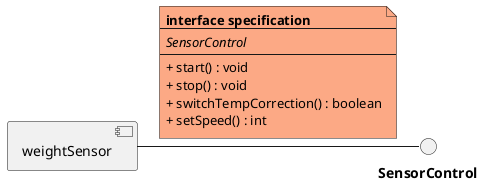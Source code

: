 @startuml
'https://plantuml.com/component-diagram

component [weightSensor] as ws
interface sc as "**SensorControl**"

ws -right- sc
note on link #FCA985
    **interface specification**
    ---
    //SensorControl//
    ---
    + start() : void
    + stop() : void
    + switchTempCorrection() : boolean
    + setSpeed() : int
end note

@enduml